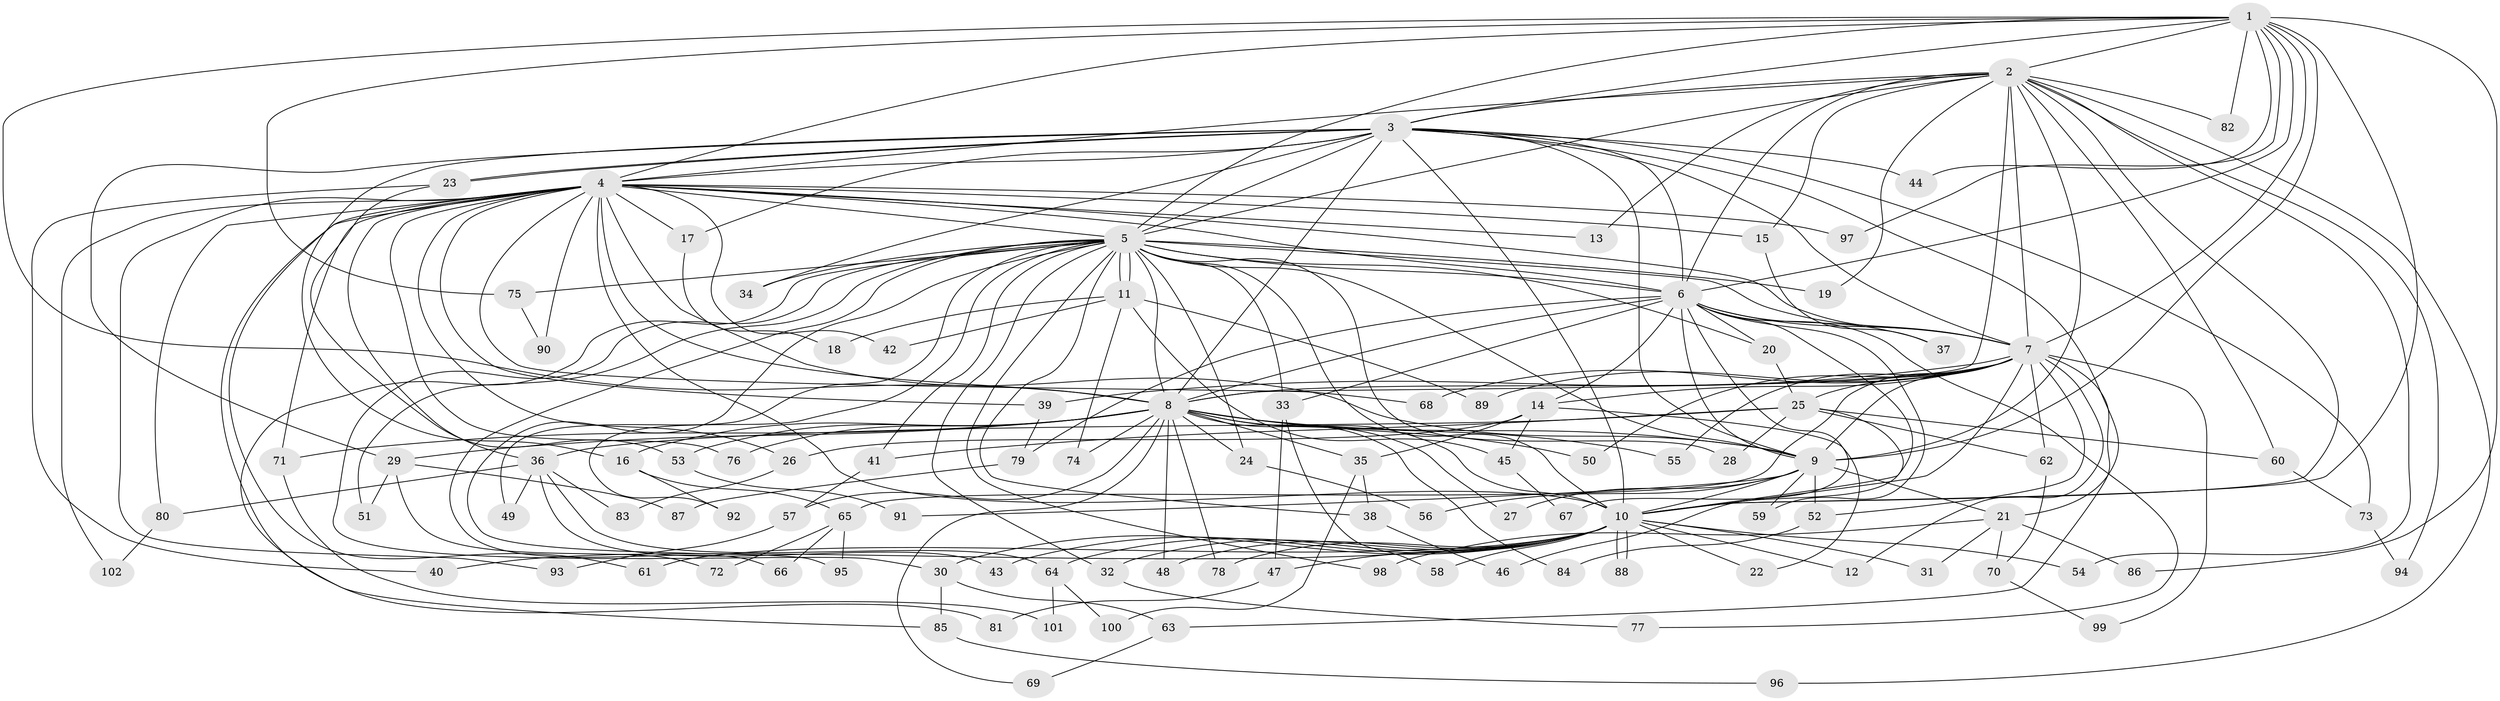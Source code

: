 // Generated by graph-tools (version 1.1) at 2025/14/03/09/25 04:14:14]
// undirected, 102 vertices, 229 edges
graph export_dot {
graph [start="1"]
  node [color=gray90,style=filled];
  1;
  2;
  3;
  4;
  5;
  6;
  7;
  8;
  9;
  10;
  11;
  12;
  13;
  14;
  15;
  16;
  17;
  18;
  19;
  20;
  21;
  22;
  23;
  24;
  25;
  26;
  27;
  28;
  29;
  30;
  31;
  32;
  33;
  34;
  35;
  36;
  37;
  38;
  39;
  40;
  41;
  42;
  43;
  44;
  45;
  46;
  47;
  48;
  49;
  50;
  51;
  52;
  53;
  54;
  55;
  56;
  57;
  58;
  59;
  60;
  61;
  62;
  63;
  64;
  65;
  66;
  67;
  68;
  69;
  70;
  71;
  72;
  73;
  74;
  75;
  76;
  77;
  78;
  79;
  80;
  81;
  82;
  83;
  84;
  85;
  86;
  87;
  88;
  89;
  90;
  91;
  92;
  93;
  94;
  95;
  96;
  97;
  98;
  99;
  100;
  101;
  102;
  1 -- 2;
  1 -- 3;
  1 -- 4;
  1 -- 5;
  1 -- 6;
  1 -- 7;
  1 -- 8;
  1 -- 9;
  1 -- 10;
  1 -- 44;
  1 -- 75;
  1 -- 82;
  1 -- 86;
  1 -- 97;
  2 -- 3;
  2 -- 4;
  2 -- 5;
  2 -- 6;
  2 -- 7;
  2 -- 8;
  2 -- 9;
  2 -- 10;
  2 -- 13;
  2 -- 15;
  2 -- 19;
  2 -- 54;
  2 -- 60;
  2 -- 82;
  2 -- 94;
  2 -- 96;
  3 -- 4;
  3 -- 5;
  3 -- 6;
  3 -- 7;
  3 -- 8;
  3 -- 9;
  3 -- 10;
  3 -- 16;
  3 -- 17;
  3 -- 21;
  3 -- 23;
  3 -- 23;
  3 -- 29;
  3 -- 34;
  3 -- 44;
  3 -- 73;
  4 -- 5;
  4 -- 6;
  4 -- 7;
  4 -- 8;
  4 -- 9;
  4 -- 10;
  4 -- 13;
  4 -- 15;
  4 -- 17;
  4 -- 26;
  4 -- 36;
  4 -- 39;
  4 -- 42;
  4 -- 61;
  4 -- 68;
  4 -- 71;
  4 -- 76;
  4 -- 80;
  4 -- 81;
  4 -- 90;
  4 -- 93;
  4 -- 97;
  4 -- 102;
  5 -- 6;
  5 -- 7;
  5 -- 8;
  5 -- 9;
  5 -- 10;
  5 -- 11;
  5 -- 11;
  5 -- 19;
  5 -- 20;
  5 -- 24;
  5 -- 28;
  5 -- 30;
  5 -- 32;
  5 -- 33;
  5 -- 34;
  5 -- 38;
  5 -- 41;
  5 -- 49;
  5 -- 51;
  5 -- 66;
  5 -- 75;
  5 -- 85;
  5 -- 92;
  5 -- 95;
  5 -- 98;
  6 -- 7;
  6 -- 8;
  6 -- 9;
  6 -- 10;
  6 -- 14;
  6 -- 20;
  6 -- 33;
  6 -- 37;
  6 -- 59;
  6 -- 67;
  6 -- 77;
  6 -- 79;
  7 -- 8;
  7 -- 9;
  7 -- 10;
  7 -- 12;
  7 -- 14;
  7 -- 25;
  7 -- 39;
  7 -- 50;
  7 -- 52;
  7 -- 55;
  7 -- 62;
  7 -- 63;
  7 -- 65;
  7 -- 68;
  7 -- 89;
  7 -- 99;
  8 -- 9;
  8 -- 10;
  8 -- 16;
  8 -- 24;
  8 -- 27;
  8 -- 29;
  8 -- 35;
  8 -- 48;
  8 -- 50;
  8 -- 53;
  8 -- 55;
  8 -- 57;
  8 -- 69;
  8 -- 71;
  8 -- 74;
  8 -- 76;
  8 -- 78;
  8 -- 84;
  9 -- 10;
  9 -- 21;
  9 -- 27;
  9 -- 52;
  9 -- 56;
  9 -- 59;
  9 -- 91;
  10 -- 12;
  10 -- 22;
  10 -- 30;
  10 -- 31;
  10 -- 32;
  10 -- 40;
  10 -- 43;
  10 -- 47;
  10 -- 48;
  10 -- 54;
  10 -- 58;
  10 -- 61;
  10 -- 64;
  10 -- 78;
  10 -- 88;
  10 -- 88;
  11 -- 18;
  11 -- 42;
  11 -- 45;
  11 -- 74;
  11 -- 89;
  14 -- 22;
  14 -- 26;
  14 -- 35;
  14 -- 45;
  15 -- 37;
  16 -- 65;
  16 -- 92;
  17 -- 18;
  20 -- 25;
  21 -- 31;
  21 -- 70;
  21 -- 86;
  21 -- 98;
  23 -- 40;
  23 -- 53;
  24 -- 56;
  25 -- 28;
  25 -- 36;
  25 -- 41;
  25 -- 46;
  25 -- 60;
  25 -- 62;
  26 -- 83;
  29 -- 51;
  29 -- 72;
  29 -- 87;
  30 -- 63;
  30 -- 85;
  32 -- 77;
  33 -- 47;
  33 -- 58;
  35 -- 38;
  35 -- 100;
  36 -- 43;
  36 -- 49;
  36 -- 64;
  36 -- 80;
  36 -- 83;
  38 -- 46;
  39 -- 79;
  41 -- 57;
  45 -- 67;
  47 -- 81;
  52 -- 84;
  53 -- 91;
  57 -- 93;
  60 -- 73;
  62 -- 70;
  63 -- 69;
  64 -- 100;
  64 -- 101;
  65 -- 66;
  65 -- 72;
  65 -- 95;
  70 -- 99;
  71 -- 101;
  73 -- 94;
  75 -- 90;
  79 -- 87;
  80 -- 102;
  85 -- 96;
}
